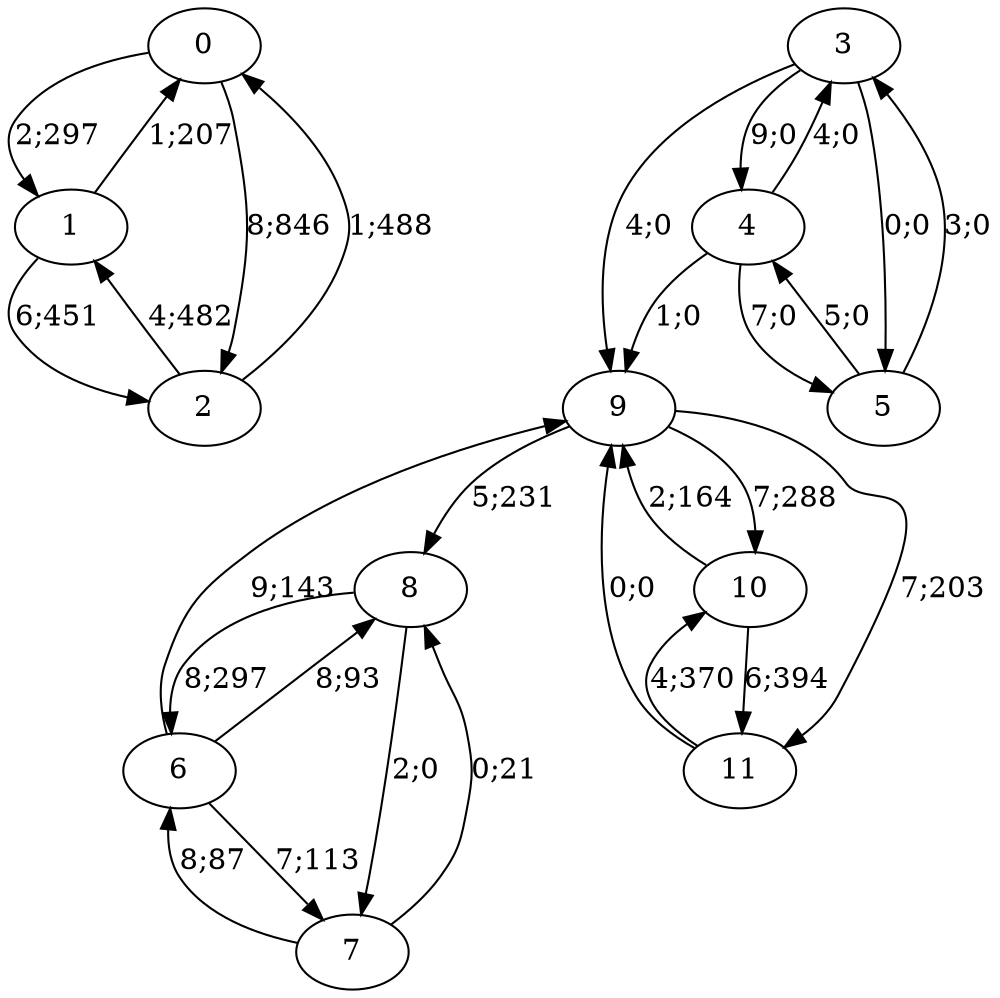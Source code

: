 digraph graph7205 {


0 -> 1 [color=black,label="2;297"]
0 -> 2 [color=black,label="8;846"]


1 -> 0 [color=black,label="1;207"]
1 -> 2 [color=black,label="6;451"]


2 -> 0 [color=black,label="1;488"]
2 -> 1 [color=black,label="4;482"]






































9 -> 8 [color=black,label="5;231"]
9 -> 10 [color=black,label="7;288"]
9 -> 11 [color=black,label="7;203"]


10 -> 9 [color=black,label="2;164"]
10 -> 11 [color=black,label="6;394"]


11 -> 9 [color=black,label="0;0"]
11 -> 10 [color=black,label="4;370"]














6 -> 9 [color=black,label="9;143"]
6 -> 7 [color=black,label="7;113"]
6 -> 8 [color=black,label="8;93"]


7 -> 6 [color=black,label="8;87"]
7 -> 8 [color=black,label="0;21"]


8 -> 6 [color=black,label="8;297"]
8 -> 7 [color=black,label="2;0"]














3 -> 9 [color=black,label="4;0"]
3 -> 4 [color=black,label="9;0"]
3 -> 5 [color=black,label="0;0"]


4 -> 9 [color=black,label="1;0"]
4 -> 3 [color=black,label="4;0"]
4 -> 5 [color=black,label="7;0"]


5 -> 3 [color=black,label="3;0"]
5 -> 4 [color=black,label="5;0"]













}